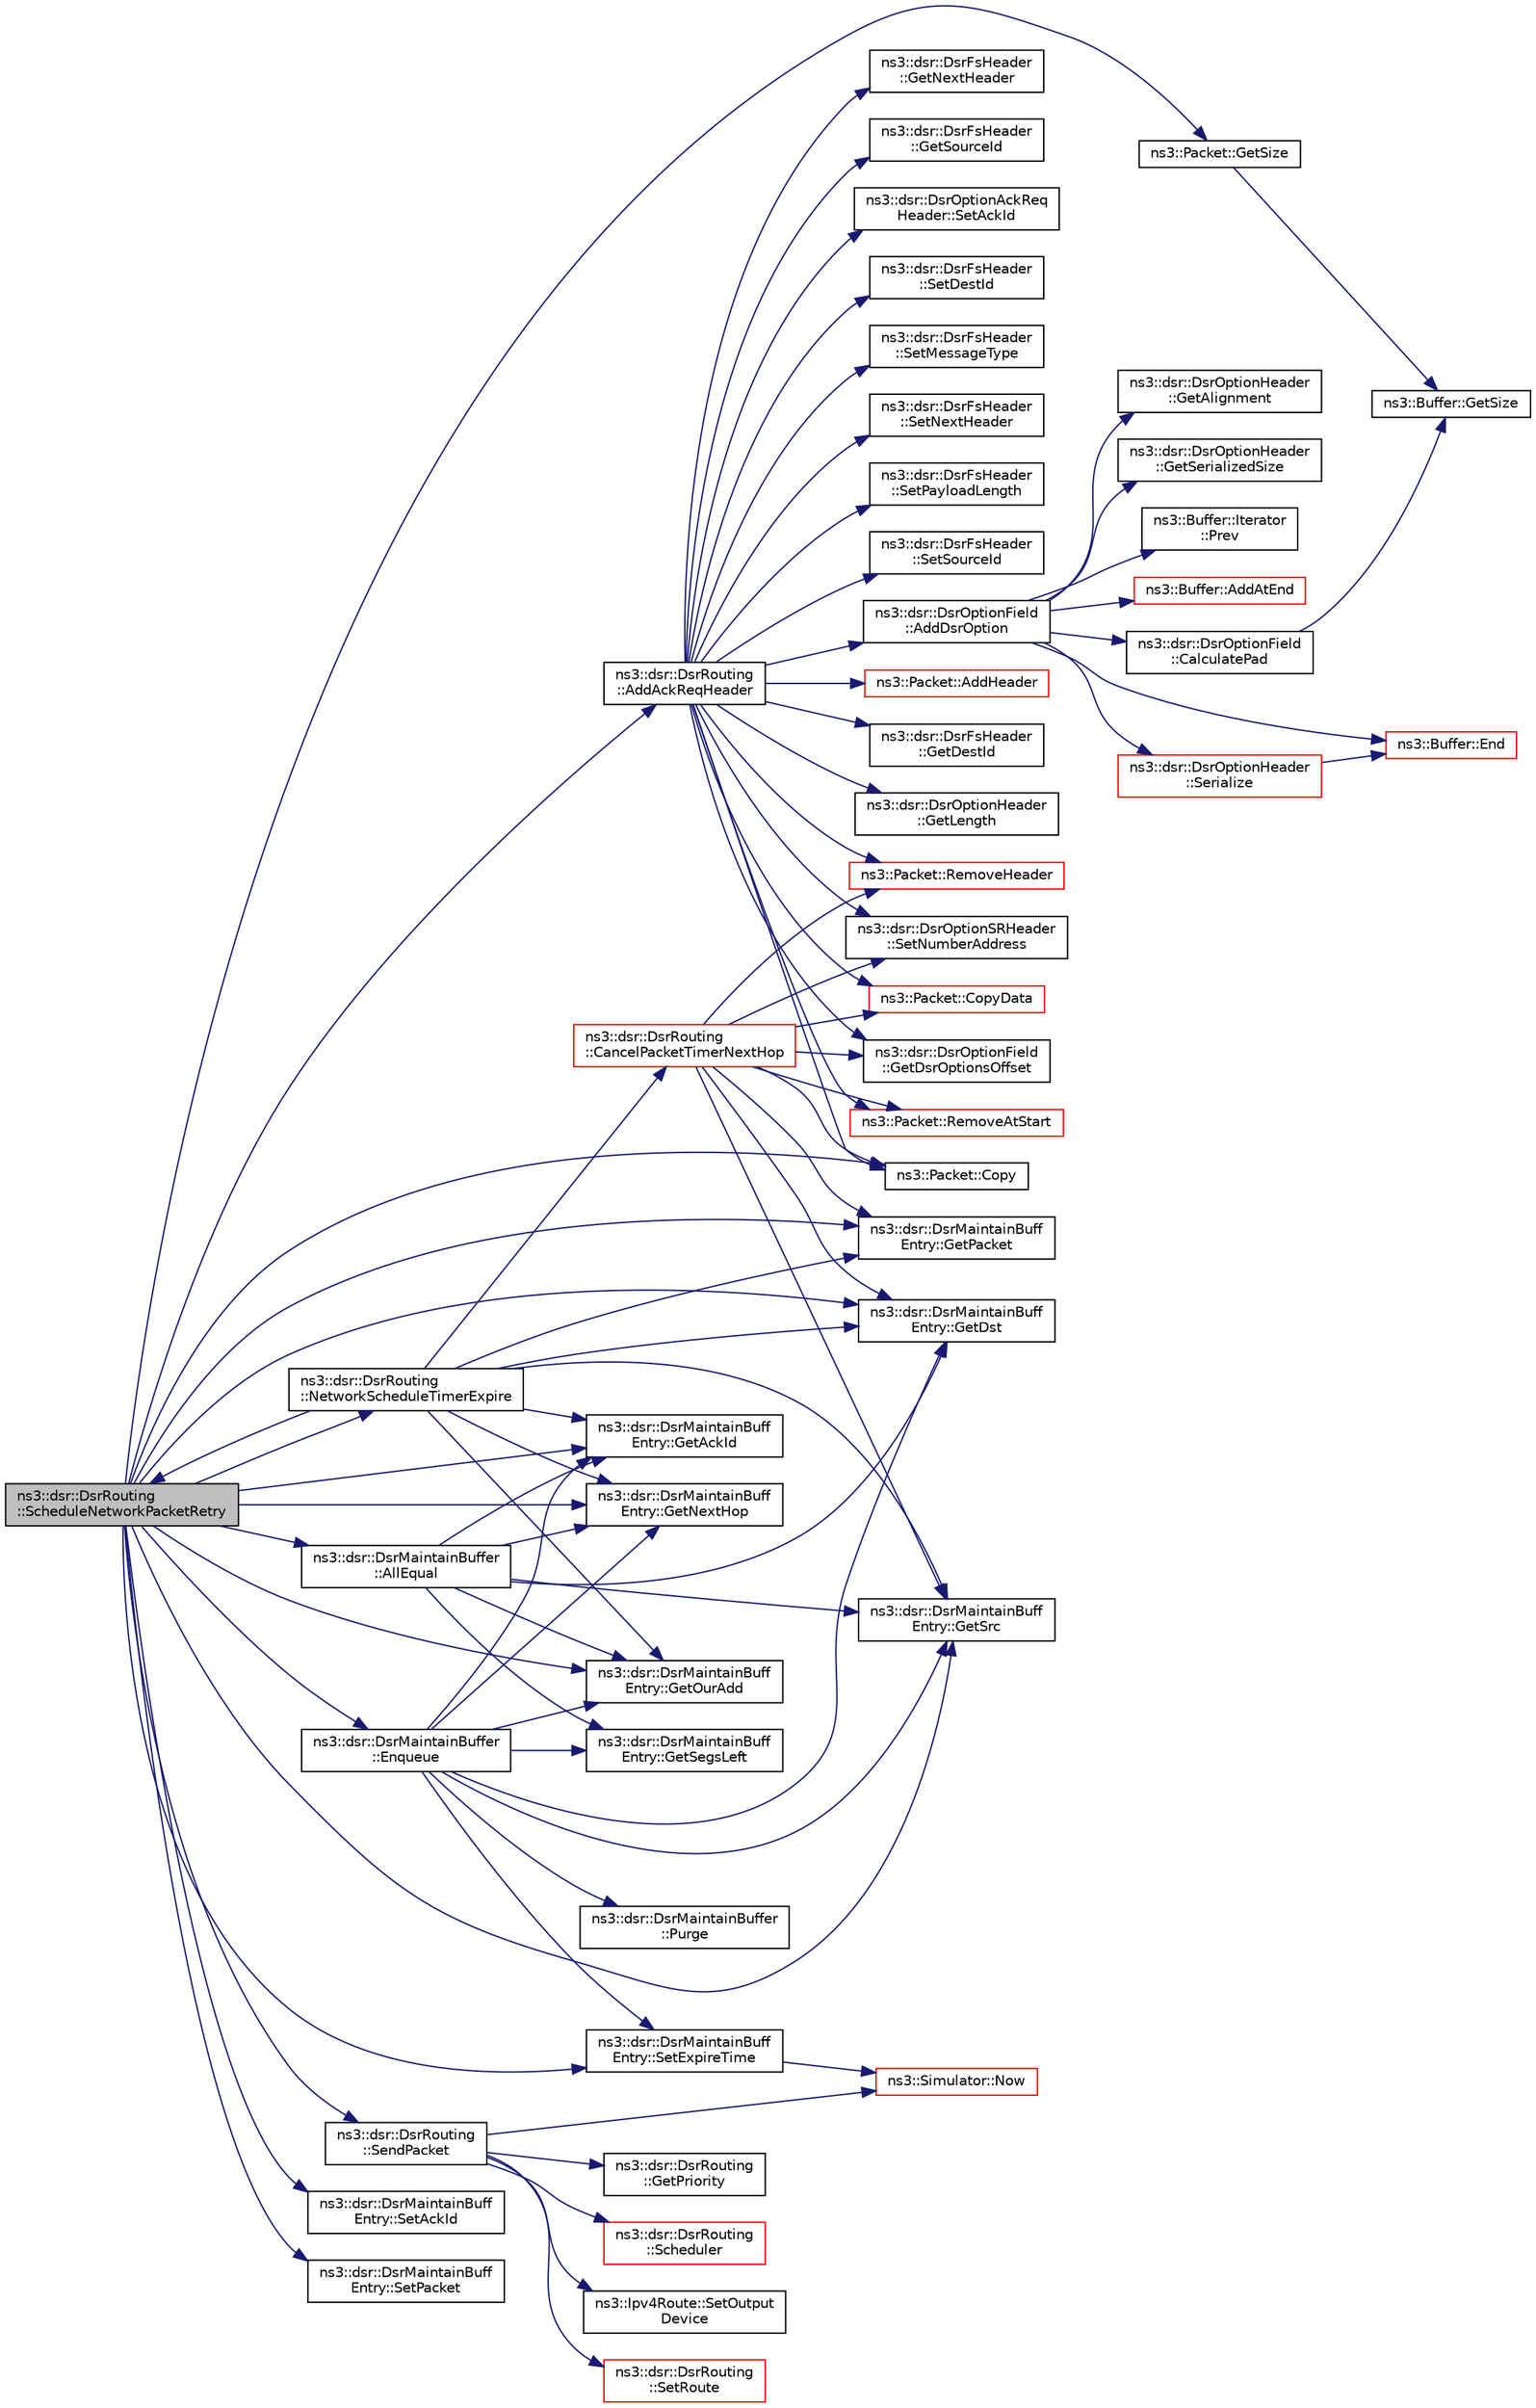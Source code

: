 digraph "ns3::dsr::DsrRouting::ScheduleNetworkPacketRetry"
{
 // LATEX_PDF_SIZE
  edge [fontname="Helvetica",fontsize="10",labelfontname="Helvetica",labelfontsize="10"];
  node [fontname="Helvetica",fontsize="10",shape=record];
  rankdir="LR";
  Node1 [label="ns3::dsr::DsrRouting\l::ScheduleNetworkPacketRetry",height=0.2,width=0.4,color="black", fillcolor="grey75", style="filled", fontcolor="black",tooltip="Schedule the packet retransmission based on network layer acknowledgment."];
  Node1 -> Node2 [color="midnightblue",fontsize="10",style="solid",fontname="Helvetica"];
  Node2 [label="ns3::dsr::DsrRouting\l::AddAckReqHeader",height=0.2,width=0.4,color="black", fillcolor="white", style="filled",URL="$classns3_1_1dsr_1_1_dsr_routing.html#a8ce910f1c56dc238ff98117c784c4541",tooltip="This function is called to add ack request header for network acknowledgement."];
  Node2 -> Node3 [color="midnightblue",fontsize="10",style="solid",fontname="Helvetica"];
  Node3 [label="ns3::dsr::DsrOptionField\l::AddDsrOption",height=0.2,width=0.4,color="black", fillcolor="white", style="filled",URL="$classns3_1_1dsr_1_1_dsr_option_field.html#acd03d07018e22f5e2b23975fae84fb3c",tooltip="Serialize the option, prepending pad1 or padn option as necessary."];
  Node3 -> Node4 [color="midnightblue",fontsize="10",style="solid",fontname="Helvetica"];
  Node4 [label="ns3::Buffer::AddAtEnd",height=0.2,width=0.4,color="red", fillcolor="white", style="filled",URL="$classns3_1_1_buffer.html#a92dd87809af24fb10696fee9a9cb56cf",tooltip=" "];
  Node3 -> Node12 [color="midnightblue",fontsize="10",style="solid",fontname="Helvetica"];
  Node12 [label="ns3::dsr::DsrOptionField\l::CalculatePad",height=0.2,width=0.4,color="black", fillcolor="white", style="filled",URL="$classns3_1_1dsr_1_1_dsr_option_field.html#ae5d4f311cda4469609fcd51b679064c3",tooltip="Calculate padding."];
  Node12 -> Node13 [color="midnightblue",fontsize="10",style="solid",fontname="Helvetica"];
  Node13 [label="ns3::Buffer::GetSize",height=0.2,width=0.4,color="black", fillcolor="white", style="filled",URL="$classns3_1_1_buffer.html#a60c9172d2b102f8856c81b2126c8b209",tooltip=" "];
  Node3 -> Node14 [color="midnightblue",fontsize="10",style="solid",fontname="Helvetica"];
  Node14 [label="ns3::Buffer::End",height=0.2,width=0.4,color="red", fillcolor="white", style="filled",URL="$classns3_1_1_buffer.html#abad1405368fbdd7ee25568624cb45e2e",tooltip=" "];
  Node3 -> Node15 [color="midnightblue",fontsize="10",style="solid",fontname="Helvetica"];
  Node15 [label="ns3::dsr::DsrOptionHeader\l::GetAlignment",height=0.2,width=0.4,color="black", fillcolor="white", style="filled",URL="$classns3_1_1dsr_1_1_dsr_option_header.html#a0336cb28a7592450d8d4761c9a5baac8",tooltip="Get the Alignment requirement of this option header."];
  Node3 -> Node16 [color="midnightblue",fontsize="10",style="solid",fontname="Helvetica"];
  Node16 [label="ns3::dsr::DsrOptionHeader\l::GetSerializedSize",height=0.2,width=0.4,color="black", fillcolor="white", style="filled",URL="$classns3_1_1dsr_1_1_dsr_option_header.html#a79ff3749c206b4870fd7f9772665332c",tooltip="Get the serialized size of the packet."];
  Node3 -> Node17 [color="midnightblue",fontsize="10",style="solid",fontname="Helvetica"];
  Node17 [label="ns3::Buffer::Iterator\l::Prev",height=0.2,width=0.4,color="black", fillcolor="white", style="filled",URL="$classns3_1_1_buffer_1_1_iterator.html#a9913fb3b506a9f6efe46060531f051d8",tooltip="go backward by one byte"];
  Node3 -> Node18 [color="midnightblue",fontsize="10",style="solid",fontname="Helvetica"];
  Node18 [label="ns3::dsr::DsrOptionHeader\l::Serialize",height=0.2,width=0.4,color="red", fillcolor="white", style="filled",URL="$classns3_1_1dsr_1_1_dsr_option_header.html#a65237001476f25a42b52b81d0a2ce572",tooltip="Serialize the packet."];
  Node18 -> Node14 [color="midnightblue",fontsize="10",style="solid",fontname="Helvetica"];
  Node2 -> Node25 [color="midnightblue",fontsize="10",style="solid",fontname="Helvetica"];
  Node25 [label="ns3::Packet::AddHeader",height=0.2,width=0.4,color="red", fillcolor="white", style="filled",URL="$classns3_1_1_packet.html#a465108c595a0bc592095cbcab1832ed8",tooltip="Add header to this packet."];
  Node2 -> Node60 [color="midnightblue",fontsize="10",style="solid",fontname="Helvetica"];
  Node60 [label="ns3::Packet::Copy",height=0.2,width=0.4,color="black", fillcolor="white", style="filled",URL="$classns3_1_1_packet.html#afb38be706cfc761bc1c0591f595fc1b7",tooltip="performs a COW copy of the packet."];
  Node2 -> Node61 [color="midnightblue",fontsize="10",style="solid",fontname="Helvetica"];
  Node61 [label="ns3::Packet::CopyData",height=0.2,width=0.4,color="red", fillcolor="white", style="filled",URL="$classns3_1_1_packet.html#a5bafd70ccf970b10524e2d61afd39dc1",tooltip="Copy the packet contents to a byte buffer."];
  Node2 -> Node63 [color="midnightblue",fontsize="10",style="solid",fontname="Helvetica"];
  Node63 [label="ns3::dsr::DsrFsHeader\l::GetDestId",height=0.2,width=0.4,color="black", fillcolor="white", style="filled",URL="$classns3_1_1dsr_1_1_dsr_fs_header.html#a81eaf15f8d6b6a2e4c18e5e6eba2c91f",tooltip="brief Get the dest ID of the header."];
  Node2 -> Node64 [color="midnightblue",fontsize="10",style="solid",fontname="Helvetica"];
  Node64 [label="ns3::dsr::DsrOptionField\l::GetDsrOptionsOffset",height=0.2,width=0.4,color="black", fillcolor="white", style="filled",URL="$classns3_1_1dsr_1_1_dsr_option_field.html#a38af1f50ae6f4e7a4a4cf6afd99c5a74",tooltip="Get the offset where the options begin, measured from the start of the extension header."];
  Node2 -> Node65 [color="midnightblue",fontsize="10",style="solid",fontname="Helvetica"];
  Node65 [label="ns3::dsr::DsrOptionHeader\l::GetLength",height=0.2,width=0.4,color="black", fillcolor="white", style="filled",URL="$classns3_1_1dsr_1_1_dsr_option_header.html#acadd408c91079150f077f8e258738a5f",tooltip="Get the option length."];
  Node2 -> Node66 [color="midnightblue",fontsize="10",style="solid",fontname="Helvetica"];
  Node66 [label="ns3::dsr::DsrFsHeader\l::GetNextHeader",height=0.2,width=0.4,color="black", fillcolor="white", style="filled",URL="$classns3_1_1dsr_1_1_dsr_fs_header.html#a4b1ef4ca64bfc6088323aa6b608338a6",tooltip="Get the next header."];
  Node2 -> Node67 [color="midnightblue",fontsize="10",style="solid",fontname="Helvetica"];
  Node67 [label="ns3::dsr::DsrFsHeader\l::GetSourceId",height=0.2,width=0.4,color="black", fillcolor="white", style="filled",URL="$classns3_1_1dsr_1_1_dsr_fs_header.html#a6fa6e5485539ca144d637155adbf270c",tooltip="brief Get the source ID of the header."];
  Node2 -> Node68 [color="midnightblue",fontsize="10",style="solid",fontname="Helvetica"];
  Node68 [label="ns3::Packet::RemoveAtStart",height=0.2,width=0.4,color="red", fillcolor="white", style="filled",URL="$classns3_1_1_packet.html#a78aa207e7921dd2f9f7e0d0b7a1c730a",tooltip="Remove size bytes from the start of the current packet."];
  Node2 -> Node74 [color="midnightblue",fontsize="10",style="solid",fontname="Helvetica"];
  Node74 [label="ns3::Packet::RemoveHeader",height=0.2,width=0.4,color="red", fillcolor="white", style="filled",URL="$classns3_1_1_packet.html#a0961eccf975d75f902d40956c93ba63e",tooltip="Deserialize and remove the header from the internal buffer."];
  Node2 -> Node77 [color="midnightblue",fontsize="10",style="solid",fontname="Helvetica"];
  Node77 [label="ns3::dsr::DsrOptionAckReq\lHeader::SetAckId",height=0.2,width=0.4,color="black", fillcolor="white", style="filled",URL="$classns3_1_1dsr_1_1_dsr_option_ack_req_header.html#a8eb91c0ed78e98e83af9cfbeb553e48f",tooltip="Set the Ack request id number."];
  Node2 -> Node78 [color="midnightblue",fontsize="10",style="solid",fontname="Helvetica"];
  Node78 [label="ns3::dsr::DsrFsHeader\l::SetDestId",height=0.2,width=0.4,color="black", fillcolor="white", style="filled",URL="$classns3_1_1dsr_1_1_dsr_fs_header.html#a366ce2a526714d7d5c1b030c93cfce2b",tooltip="brief Set the dest ID of the header."];
  Node2 -> Node79 [color="midnightblue",fontsize="10",style="solid",fontname="Helvetica"];
  Node79 [label="ns3::dsr::DsrFsHeader\l::SetMessageType",height=0.2,width=0.4,color="black", fillcolor="white", style="filled",URL="$classns3_1_1dsr_1_1_dsr_fs_header.html#ab53490ba4b796d8bc64e2387cb614808",tooltip="brief Set the message type of the header."];
  Node2 -> Node80 [color="midnightblue",fontsize="10",style="solid",fontname="Helvetica"];
  Node80 [label="ns3::dsr::DsrFsHeader\l::SetNextHeader",height=0.2,width=0.4,color="black", fillcolor="white", style="filled",URL="$classns3_1_1dsr_1_1_dsr_fs_header.html#a31fa870af83764f8de3e37b739e0df39",tooltip="Set the \"Next header\" field."];
  Node2 -> Node81 [color="midnightblue",fontsize="10",style="solid",fontname="Helvetica"];
  Node81 [label="ns3::dsr::DsrOptionSRHeader\l::SetNumberAddress",height=0.2,width=0.4,color="black", fillcolor="white", style="filled",URL="$classns3_1_1dsr_1_1_dsr_option_s_r_header.html#a611f37babb433a5c82b393089e23be51",tooltip="Set the number of ipv4 address."];
  Node2 -> Node82 [color="midnightblue",fontsize="10",style="solid",fontname="Helvetica"];
  Node82 [label="ns3::dsr::DsrFsHeader\l::SetPayloadLength",height=0.2,width=0.4,color="black", fillcolor="white", style="filled",URL="$classns3_1_1dsr_1_1_dsr_fs_header.html#ad5d554d06faf5eb5b98d30a5eee9c87e",tooltip="brief Set the payload length of the header."];
  Node2 -> Node83 [color="midnightblue",fontsize="10",style="solid",fontname="Helvetica"];
  Node83 [label="ns3::dsr::DsrFsHeader\l::SetSourceId",height=0.2,width=0.4,color="black", fillcolor="white", style="filled",URL="$classns3_1_1dsr_1_1_dsr_fs_header.html#a23f04e783e7f9e900bf17f173d96f4ee",tooltip="brief Set the source ID of the header."];
  Node1 -> Node84 [color="midnightblue",fontsize="10",style="solid",fontname="Helvetica"];
  Node84 [label="ns3::dsr::DsrMaintainBuffer\l::AllEqual",height=0.2,width=0.4,color="black", fillcolor="white", style="filled",URL="$classns3_1_1dsr_1_1_dsr_maintain_buffer.html#a2f553fb512d4aee9a538c799bc2d0f45",tooltip="Verify if all the elements in the maintenance buffer entry is the same."];
  Node84 -> Node85 [color="midnightblue",fontsize="10",style="solid",fontname="Helvetica"];
  Node85 [label="ns3::dsr::DsrMaintainBuff\lEntry::GetAckId",height=0.2,width=0.4,color="black", fillcolor="white", style="filled",URL="$classns3_1_1dsr_1_1_dsr_maintain_buff_entry.html#a9563ba8eca5cd5c6509e2e760ec94acd",tooltip="Get acknowledge ID."];
  Node84 -> Node86 [color="midnightblue",fontsize="10",style="solid",fontname="Helvetica"];
  Node86 [label="ns3::dsr::DsrMaintainBuff\lEntry::GetDst",height=0.2,width=0.4,color="black", fillcolor="white", style="filled",URL="$classns3_1_1dsr_1_1_dsr_maintain_buff_entry.html#aee58cc2d1b51ec292a520a91e699f31c",tooltip="Get destination address."];
  Node84 -> Node87 [color="midnightblue",fontsize="10",style="solid",fontname="Helvetica"];
  Node87 [label="ns3::dsr::DsrMaintainBuff\lEntry::GetNextHop",height=0.2,width=0.4,color="black", fillcolor="white", style="filled",URL="$classns3_1_1dsr_1_1_dsr_maintain_buff_entry.html#abf4c613f5a06a45e62e6d78573098bea",tooltip="Get next hop of entry."];
  Node84 -> Node88 [color="midnightblue",fontsize="10",style="solid",fontname="Helvetica"];
  Node88 [label="ns3::dsr::DsrMaintainBuff\lEntry::GetOurAdd",height=0.2,width=0.4,color="black", fillcolor="white", style="filled",URL="$classns3_1_1dsr_1_1_dsr_maintain_buff_entry.html#a991891f099ed09af9924eec958a2e402",tooltip="Get local address of entry."];
  Node84 -> Node89 [color="midnightblue",fontsize="10",style="solid",fontname="Helvetica"];
  Node89 [label="ns3::dsr::DsrMaintainBuff\lEntry::GetSegsLeft",height=0.2,width=0.4,color="black", fillcolor="white", style="filled",URL="$classns3_1_1dsr_1_1_dsr_maintain_buff_entry.html#a01131ac927e107cdf1a6f7c978592df6",tooltip="Get segments left."];
  Node84 -> Node90 [color="midnightblue",fontsize="10",style="solid",fontname="Helvetica"];
  Node90 [label="ns3::dsr::DsrMaintainBuff\lEntry::GetSrc",height=0.2,width=0.4,color="black", fillcolor="white", style="filled",URL="$classns3_1_1dsr_1_1_dsr_maintain_buff_entry.html#a2cc2c004c227083051fab85f184d272c",tooltip="Get source address."];
  Node1 -> Node60 [color="midnightblue",fontsize="10",style="solid",fontname="Helvetica"];
  Node1 -> Node91 [color="midnightblue",fontsize="10",style="solid",fontname="Helvetica"];
  Node91 [label="ns3::dsr::DsrMaintainBuffer\l::Enqueue",height=0.2,width=0.4,color="black", fillcolor="white", style="filled",URL="$classns3_1_1dsr_1_1_dsr_maintain_buffer.html#a8ec30b5b9b0f6af36e61867327a47717",tooltip="Push entry in queue, if there is no entry with the same packet and destination address in queue."];
  Node91 -> Node85 [color="midnightblue",fontsize="10",style="solid",fontname="Helvetica"];
  Node91 -> Node86 [color="midnightblue",fontsize="10",style="solid",fontname="Helvetica"];
  Node91 -> Node87 [color="midnightblue",fontsize="10",style="solid",fontname="Helvetica"];
  Node91 -> Node88 [color="midnightblue",fontsize="10",style="solid",fontname="Helvetica"];
  Node91 -> Node89 [color="midnightblue",fontsize="10",style="solid",fontname="Helvetica"];
  Node91 -> Node90 [color="midnightblue",fontsize="10",style="solid",fontname="Helvetica"];
  Node91 -> Node92 [color="midnightblue",fontsize="10",style="solid",fontname="Helvetica"];
  Node92 [label="ns3::dsr::DsrMaintainBuffer\l::Purge",height=0.2,width=0.4,color="black", fillcolor="white", style="filled",URL="$classns3_1_1dsr_1_1_dsr_maintain_buffer.html#af12ee29b56abcaac29b60c0a544494b9",tooltip="Remove all expired entries."];
  Node91 -> Node93 [color="midnightblue",fontsize="10",style="solid",fontname="Helvetica"];
  Node93 [label="ns3::dsr::DsrMaintainBuff\lEntry::SetExpireTime",height=0.2,width=0.4,color="black", fillcolor="white", style="filled",URL="$classns3_1_1dsr_1_1_dsr_maintain_buff_entry.html#a07a079b2093dde9f877bc9c8d75fe843",tooltip="Set expiration time."];
  Node93 -> Node94 [color="midnightblue",fontsize="10",style="solid",fontname="Helvetica"];
  Node94 [label="ns3::Simulator::Now",height=0.2,width=0.4,color="red", fillcolor="white", style="filled",URL="$classns3_1_1_simulator.html#ac3178fa975b419f7875e7105be122800",tooltip="Return the current simulation virtual time."];
  Node1 -> Node85 [color="midnightblue",fontsize="10",style="solid",fontname="Helvetica"];
  Node1 -> Node86 [color="midnightblue",fontsize="10",style="solid",fontname="Helvetica"];
  Node1 -> Node87 [color="midnightblue",fontsize="10",style="solid",fontname="Helvetica"];
  Node1 -> Node88 [color="midnightblue",fontsize="10",style="solid",fontname="Helvetica"];
  Node1 -> Node139 [color="midnightblue",fontsize="10",style="solid",fontname="Helvetica"];
  Node139 [label="ns3::dsr::DsrMaintainBuff\lEntry::GetPacket",height=0.2,width=0.4,color="black", fillcolor="white", style="filled",URL="$classns3_1_1dsr_1_1_dsr_maintain_buff_entry.html#a149bbf6004246fc204d83c485b8726c3",tooltip="Get packet."];
  Node1 -> Node140 [color="midnightblue",fontsize="10",style="solid",fontname="Helvetica"];
  Node140 [label="ns3::Packet::GetSize",height=0.2,width=0.4,color="black", fillcolor="white", style="filled",URL="$classns3_1_1_packet.html#afff7cb1ff518ee6dc0d424e10a5ad6ec",tooltip="Returns the the size in bytes of the packet (including the zero-filled initial payload)."];
  Node140 -> Node13 [color="midnightblue",fontsize="10",style="solid",fontname="Helvetica"];
  Node1 -> Node90 [color="midnightblue",fontsize="10",style="solid",fontname="Helvetica"];
  Node1 -> Node141 [color="midnightblue",fontsize="10",style="solid",fontname="Helvetica"];
  Node141 [label="ns3::dsr::DsrRouting\l::NetworkScheduleTimerExpire",height=0.2,width=0.4,color="black", fillcolor="white", style="filled",URL="$classns3_1_1dsr_1_1_dsr_routing.html#aabcdf59bcb4907718986626a7a402dad",tooltip="This function deals with packet retransmission timer expire using network acknowledgment."];
  Node141 -> Node142 [color="midnightblue",fontsize="10",style="solid",fontname="Helvetica"];
  Node142 [label="ns3::dsr::DsrRouting\l::CancelPacketTimerNextHop",height=0.2,width=0.4,color="red", fillcolor="white", style="filled",URL="$classns3_1_1dsr_1_1_dsr_routing.html#a215e6fcab10ee0d744a657f0af2695c6",tooltip="Cancel the packet retransmission timer for a all maintenance entries with nextHop address."];
  Node142 -> Node60 [color="midnightblue",fontsize="10",style="solid",fontname="Helvetica"];
  Node142 -> Node61 [color="midnightblue",fontsize="10",style="solid",fontname="Helvetica"];
  Node142 -> Node64 [color="midnightblue",fontsize="10",style="solid",fontname="Helvetica"];
  Node142 -> Node86 [color="midnightblue",fontsize="10",style="solid",fontname="Helvetica"];
  Node142 -> Node139 [color="midnightblue",fontsize="10",style="solid",fontname="Helvetica"];
  Node142 -> Node90 [color="midnightblue",fontsize="10",style="solid",fontname="Helvetica"];
  Node142 -> Node68 [color="midnightblue",fontsize="10",style="solid",fontname="Helvetica"];
  Node142 -> Node74 [color="midnightblue",fontsize="10",style="solid",fontname="Helvetica"];
  Node142 -> Node81 [color="midnightblue",fontsize="10",style="solid",fontname="Helvetica"];
  Node141 -> Node85 [color="midnightblue",fontsize="10",style="solid",fontname="Helvetica"];
  Node141 -> Node86 [color="midnightblue",fontsize="10",style="solid",fontname="Helvetica"];
  Node141 -> Node87 [color="midnightblue",fontsize="10",style="solid",fontname="Helvetica"];
  Node141 -> Node88 [color="midnightblue",fontsize="10",style="solid",fontname="Helvetica"];
  Node141 -> Node139 [color="midnightblue",fontsize="10",style="solid",fontname="Helvetica"];
  Node141 -> Node90 [color="midnightblue",fontsize="10",style="solid",fontname="Helvetica"];
  Node141 -> Node1 [color="midnightblue",fontsize="10",style="solid",fontname="Helvetica"];
  Node1 -> Node209 [color="midnightblue",fontsize="10",style="solid",fontname="Helvetica"];
  Node209 [label="ns3::dsr::DsrRouting\l::SendPacket",height=0.2,width=0.4,color="black", fillcolor="white", style="filled",URL="$classns3_1_1dsr_1_1_dsr_routing.html#a84a2caf24a41eef8993b64cb22874f95",tooltip="This function is called by when really sending out the packet."];
  Node209 -> Node192 [color="midnightblue",fontsize="10",style="solid",fontname="Helvetica"];
  Node192 [label="ns3::dsr::DsrRouting\l::GetPriority",height=0.2,width=0.4,color="black", fillcolor="white", style="filled",URL="$classns3_1_1dsr_1_1_dsr_routing.html#a67d111b0188b6e2210d1b4782820f8e3",tooltip="Set the priority of the packet in network queue."];
  Node209 -> Node94 [color="midnightblue",fontsize="10",style="solid",fontname="Helvetica"];
  Node209 -> Node210 [color="midnightblue",fontsize="10",style="solid",fontname="Helvetica"];
  Node210 [label="ns3::dsr::DsrRouting\l::Scheduler",height=0.2,width=0.4,color="red", fillcolor="white", style="filled",URL="$classns3_1_1dsr_1_1_dsr_routing.html#aa518edb174bccce1062304404424c6e0",tooltip="This function is called to schedule sending packets from the network queue."];
  Node209 -> Node231 [color="midnightblue",fontsize="10",style="solid",fontname="Helvetica"];
  Node231 [label="ns3::Ipv4Route::SetOutput\lDevice",height=0.2,width=0.4,color="black", fillcolor="white", style="filled",URL="$classns3_1_1_ipv4_route.html#a91c1b6d9a4aef72b547c7371dfd5d1d4",tooltip="Equivalent in Linux to dst_entry.dev."];
  Node209 -> Node205 [color="midnightblue",fontsize="10",style="solid",fontname="Helvetica"];
  Node205 [label="ns3::dsr::DsrRouting\l::SetRoute",height=0.2,width=0.4,color="red", fillcolor="white", style="filled",URL="$classns3_1_1dsr_1_1_dsr_routing.html#a8a726fb52558a1a8172a5bd5b8cdb072",tooltip="Set the route to use for data packets, used by the option headers when sending data/control packets."];
  Node1 -> Node284 [color="midnightblue",fontsize="10",style="solid",fontname="Helvetica"];
  Node284 [label="ns3::dsr::DsrMaintainBuff\lEntry::SetAckId",height=0.2,width=0.4,color="black", fillcolor="white", style="filled",URL="$classns3_1_1dsr_1_1_dsr_maintain_buff_entry.html#ab4fdbe5c000213ccd5d5e1532ae58c70",tooltip="Set acknowledge ID."];
  Node1 -> Node93 [color="midnightblue",fontsize="10",style="solid",fontname="Helvetica"];
  Node1 -> Node285 [color="midnightblue",fontsize="10",style="solid",fontname="Helvetica"];
  Node285 [label="ns3::dsr::DsrMaintainBuff\lEntry::SetPacket",height=0.2,width=0.4,color="black", fillcolor="white", style="filled",URL="$classns3_1_1dsr_1_1_dsr_maintain_buff_entry.html#a2f8880c2042a4428804ee7fa0dfc4f21",tooltip="Set packet."];
}
